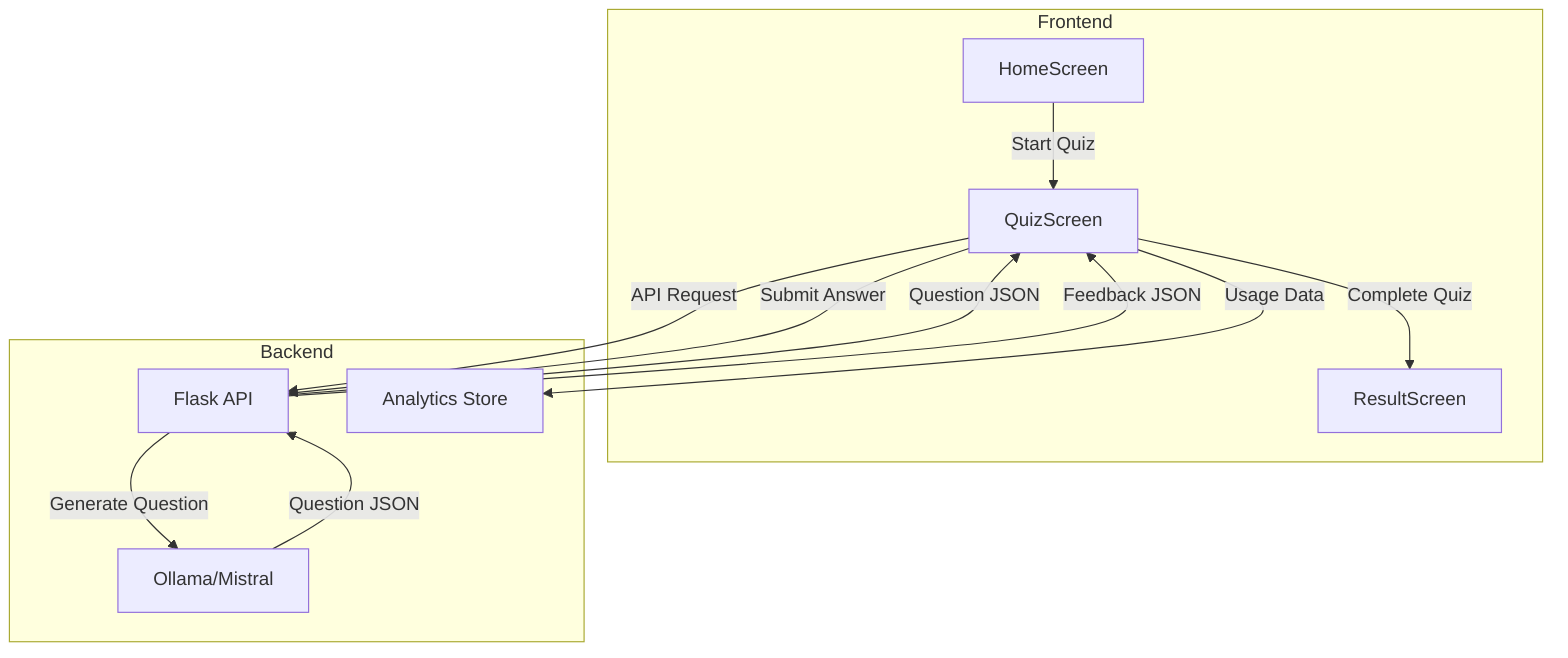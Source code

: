 flowchart TD
  subgraph Frontend
    A1[HomeScreen]
    A2[QuizScreen]
    A3[ResultScreen]
  end
  subgraph Backend
    B1[Flask API]
    B2[Ollama/Mistral]
    B3[Analytics Store]
  end
  A1 -- Start Quiz --> A2
  A2 -- API Request --> B1
  B1 -- Generate Question --> B2
  B2 -- Question JSON --> B1
  B1 -- Question JSON --> A2
  A2 -- Submit Answer --> B1
  B1 -- Feedback JSON --> A2
  A2 -- Complete Quiz --> A3
  A2 -- Usage Data --> B3